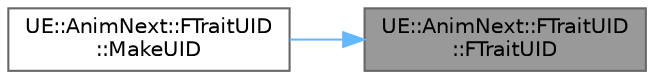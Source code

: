 digraph "UE::AnimNext::FTraitUID::FTraitUID"
{
 // INTERACTIVE_SVG=YES
 // LATEX_PDF_SIZE
  bgcolor="transparent";
  edge [fontname=Helvetica,fontsize=10,labelfontname=Helvetica,labelfontsize=10];
  node [fontname=Helvetica,fontsize=10,shape=box,height=0.2,width=0.4];
  rankdir="RL";
  Node1 [id="Node000001",label="UE::AnimNext::FTraitUID\l::FTraitUID",height=0.2,width=0.4,color="gray40", fillcolor="grey60", style="filled", fontcolor="black",tooltip=" "];
  Node1 -> Node2 [id="edge1_Node000001_Node000002",dir="back",color="steelblue1",style="solid",tooltip=" "];
  Node2 [id="Node000002",label="UE::AnimNext::FTraitUID\l::MakeUID",height=0.2,width=0.4,color="grey40", fillcolor="white", style="filled",URL="$d9/dea/structUE_1_1AnimNext_1_1FTraitUID.html#a8a7f94222da162689d54f855a292782e",tooltip=" "];
}
